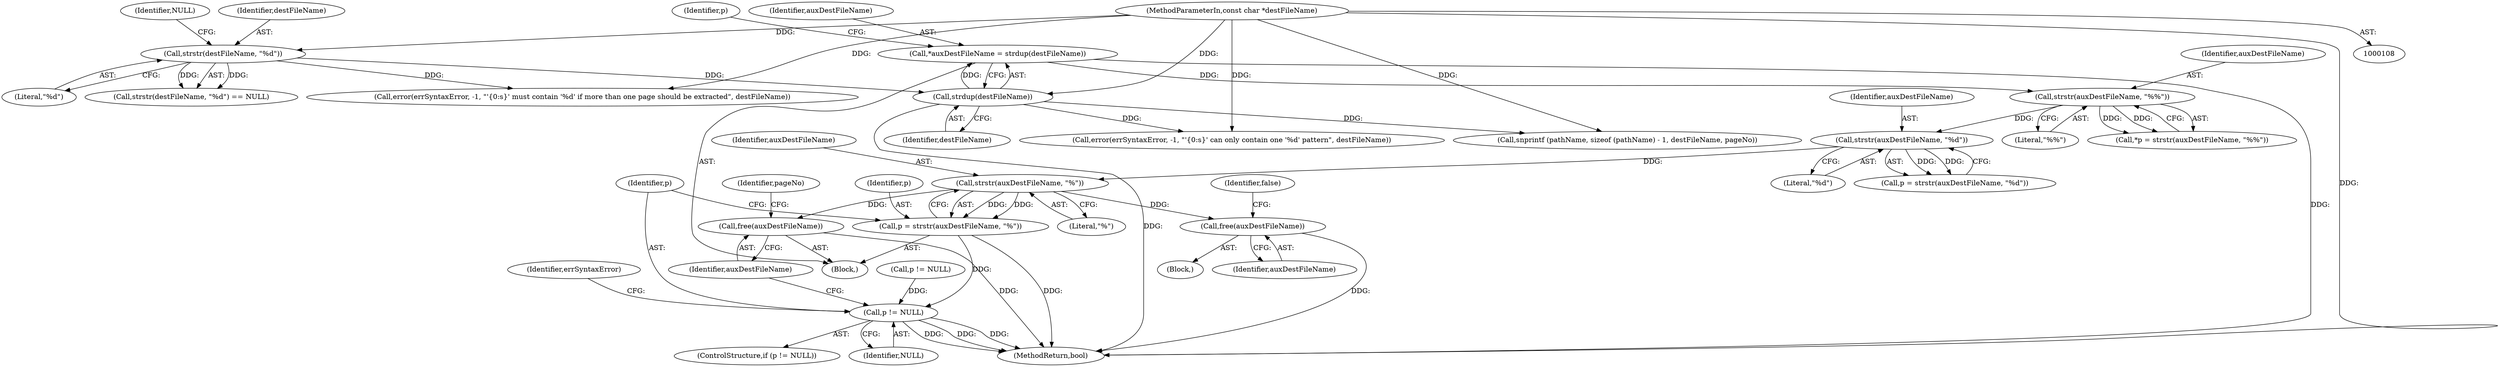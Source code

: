 digraph "0_poppler_61f79b8447c3ac8ab5a26e79e0c28053ffdccf75@API" {
"1000234" [label="(Call,strstr(auxDestFileName, \"%\"))"];
"1000220" [label="(Call,strstr(auxDestFileName, \"%d\"))"];
"1000195" [label="(Call,strstr(auxDestFileName, \"%%\"))"];
"1000188" [label="(Call,*auxDestFileName = strdup(destFileName))"];
"1000190" [label="(Call,strdup(destFileName))"];
"1000174" [label="(Call,strstr(destFileName, \"%d\"))"];
"1000110" [label="(MethodParameterIn,const char *destFileName)"];
"1000232" [label="(Call,p = strstr(auxDestFileName, \"%\"))"];
"1000238" [label="(Call,p != NULL)"];
"1000248" [label="(Call,free(auxDestFileName))"];
"1000252" [label="(Call,free(auxDestFileName))"];
"1000193" [label="(Call,*p = strstr(auxDestFileName, \"%%\"))"];
"1000241" [label="(Block,)"];
"1000195" [label="(Call,strstr(auxDestFileName, \"%%\"))"];
"1000110" [label="(MethodParameterIn,const char *destFileName)"];
"1000236" [label="(Literal,\"%\")"];
"1000179" [label="(Call,error(errSyntaxError, -1, \"'{0:s}' must contain '%d' if more than one page should be extracted\", destFileName))"];
"1000233" [label="(Identifier,p)"];
"1000239" [label="(Identifier,p)"];
"1000232" [label="(Call,p = strstr(auxDestFileName, \"%\"))"];
"1000234" [label="(Call,strstr(auxDestFileName, \"%\"))"];
"1000218" [label="(Call,p = strstr(auxDestFileName, \"%d\"))"];
"1000177" [label="(Identifier,NULL)"];
"1000221" [label="(Identifier,auxDestFileName)"];
"1000251" [label="(Identifier,false)"];
"1000265" [label="(Call,snprintf (pathName, sizeof (pathName) - 1, destFileName, pageNo))"];
"1000196" [label="(Identifier,auxDestFileName)"];
"1000248" [label="(Call,free(auxDestFileName))"];
"1000235" [label="(Identifier,auxDestFileName)"];
"1000194" [label="(Identifier,p)"];
"1000242" [label="(Call,error(errSyntaxError, -1, \"'{0:s}' can only contain one '%d' pattern\", destFileName))"];
"1000220" [label="(Call,strstr(auxDestFileName, \"%d\"))"];
"1000175" [label="(Identifier,destFileName)"];
"1000176" [label="(Literal,\"%d\")"];
"1000238" [label="(Call,p != NULL)"];
"1000111" [label="(Block,)"];
"1000174" [label="(Call,strstr(destFileName, \"%d\"))"];
"1000253" [label="(Identifier,auxDestFileName)"];
"1000188" [label="(Call,*auxDestFileName = strdup(destFileName))"];
"1000197" [label="(Literal,\"%%\")"];
"1000249" [label="(Identifier,auxDestFileName)"];
"1000237" [label="(ControlStructure,if (p != NULL))"];
"1000315" [label="(MethodReturn,bool)"];
"1000252" [label="(Call,free(auxDestFileName))"];
"1000224" [label="(Call,p != NULL)"];
"1000243" [label="(Identifier,errSyntaxError)"];
"1000257" [label="(Identifier,pageNo)"];
"1000189" [label="(Identifier,auxDestFileName)"];
"1000191" [label="(Identifier,destFileName)"];
"1000240" [label="(Identifier,NULL)"];
"1000173" [label="(Call,strstr(destFileName, \"%d\") == NULL)"];
"1000190" [label="(Call,strdup(destFileName))"];
"1000222" [label="(Literal,\"%d\")"];
"1000234" -> "1000232"  [label="AST: "];
"1000234" -> "1000236"  [label="CFG: "];
"1000235" -> "1000234"  [label="AST: "];
"1000236" -> "1000234"  [label="AST: "];
"1000232" -> "1000234"  [label="CFG: "];
"1000234" -> "1000232"  [label="DDG: "];
"1000234" -> "1000232"  [label="DDG: "];
"1000220" -> "1000234"  [label="DDG: "];
"1000234" -> "1000248"  [label="DDG: "];
"1000234" -> "1000252"  [label="DDG: "];
"1000220" -> "1000218"  [label="AST: "];
"1000220" -> "1000222"  [label="CFG: "];
"1000221" -> "1000220"  [label="AST: "];
"1000222" -> "1000220"  [label="AST: "];
"1000218" -> "1000220"  [label="CFG: "];
"1000220" -> "1000218"  [label="DDG: "];
"1000220" -> "1000218"  [label="DDG: "];
"1000195" -> "1000220"  [label="DDG: "];
"1000195" -> "1000193"  [label="AST: "];
"1000195" -> "1000197"  [label="CFG: "];
"1000196" -> "1000195"  [label="AST: "];
"1000197" -> "1000195"  [label="AST: "];
"1000193" -> "1000195"  [label="CFG: "];
"1000195" -> "1000193"  [label="DDG: "];
"1000195" -> "1000193"  [label="DDG: "];
"1000188" -> "1000195"  [label="DDG: "];
"1000188" -> "1000111"  [label="AST: "];
"1000188" -> "1000190"  [label="CFG: "];
"1000189" -> "1000188"  [label="AST: "];
"1000190" -> "1000188"  [label="AST: "];
"1000194" -> "1000188"  [label="CFG: "];
"1000188" -> "1000315"  [label="DDG: "];
"1000190" -> "1000188"  [label="DDG: "];
"1000190" -> "1000191"  [label="CFG: "];
"1000191" -> "1000190"  [label="AST: "];
"1000190" -> "1000315"  [label="DDG: "];
"1000174" -> "1000190"  [label="DDG: "];
"1000110" -> "1000190"  [label="DDG: "];
"1000190" -> "1000242"  [label="DDG: "];
"1000190" -> "1000265"  [label="DDG: "];
"1000174" -> "1000173"  [label="AST: "];
"1000174" -> "1000176"  [label="CFG: "];
"1000175" -> "1000174"  [label="AST: "];
"1000176" -> "1000174"  [label="AST: "];
"1000177" -> "1000174"  [label="CFG: "];
"1000174" -> "1000173"  [label="DDG: "];
"1000174" -> "1000173"  [label="DDG: "];
"1000110" -> "1000174"  [label="DDG: "];
"1000174" -> "1000179"  [label="DDG: "];
"1000110" -> "1000108"  [label="AST: "];
"1000110" -> "1000315"  [label="DDG: "];
"1000110" -> "1000179"  [label="DDG: "];
"1000110" -> "1000242"  [label="DDG: "];
"1000110" -> "1000265"  [label="DDG: "];
"1000232" -> "1000111"  [label="AST: "];
"1000233" -> "1000232"  [label="AST: "];
"1000239" -> "1000232"  [label="CFG: "];
"1000232" -> "1000315"  [label="DDG: "];
"1000232" -> "1000238"  [label="DDG: "];
"1000238" -> "1000237"  [label="AST: "];
"1000238" -> "1000240"  [label="CFG: "];
"1000239" -> "1000238"  [label="AST: "];
"1000240" -> "1000238"  [label="AST: "];
"1000243" -> "1000238"  [label="CFG: "];
"1000253" -> "1000238"  [label="CFG: "];
"1000238" -> "1000315"  [label="DDG: "];
"1000238" -> "1000315"  [label="DDG: "];
"1000238" -> "1000315"  [label="DDG: "];
"1000224" -> "1000238"  [label="DDG: "];
"1000248" -> "1000241"  [label="AST: "];
"1000248" -> "1000249"  [label="CFG: "];
"1000249" -> "1000248"  [label="AST: "];
"1000251" -> "1000248"  [label="CFG: "];
"1000248" -> "1000315"  [label="DDG: "];
"1000252" -> "1000111"  [label="AST: "];
"1000252" -> "1000253"  [label="CFG: "];
"1000253" -> "1000252"  [label="AST: "];
"1000257" -> "1000252"  [label="CFG: "];
"1000252" -> "1000315"  [label="DDG: "];
}
